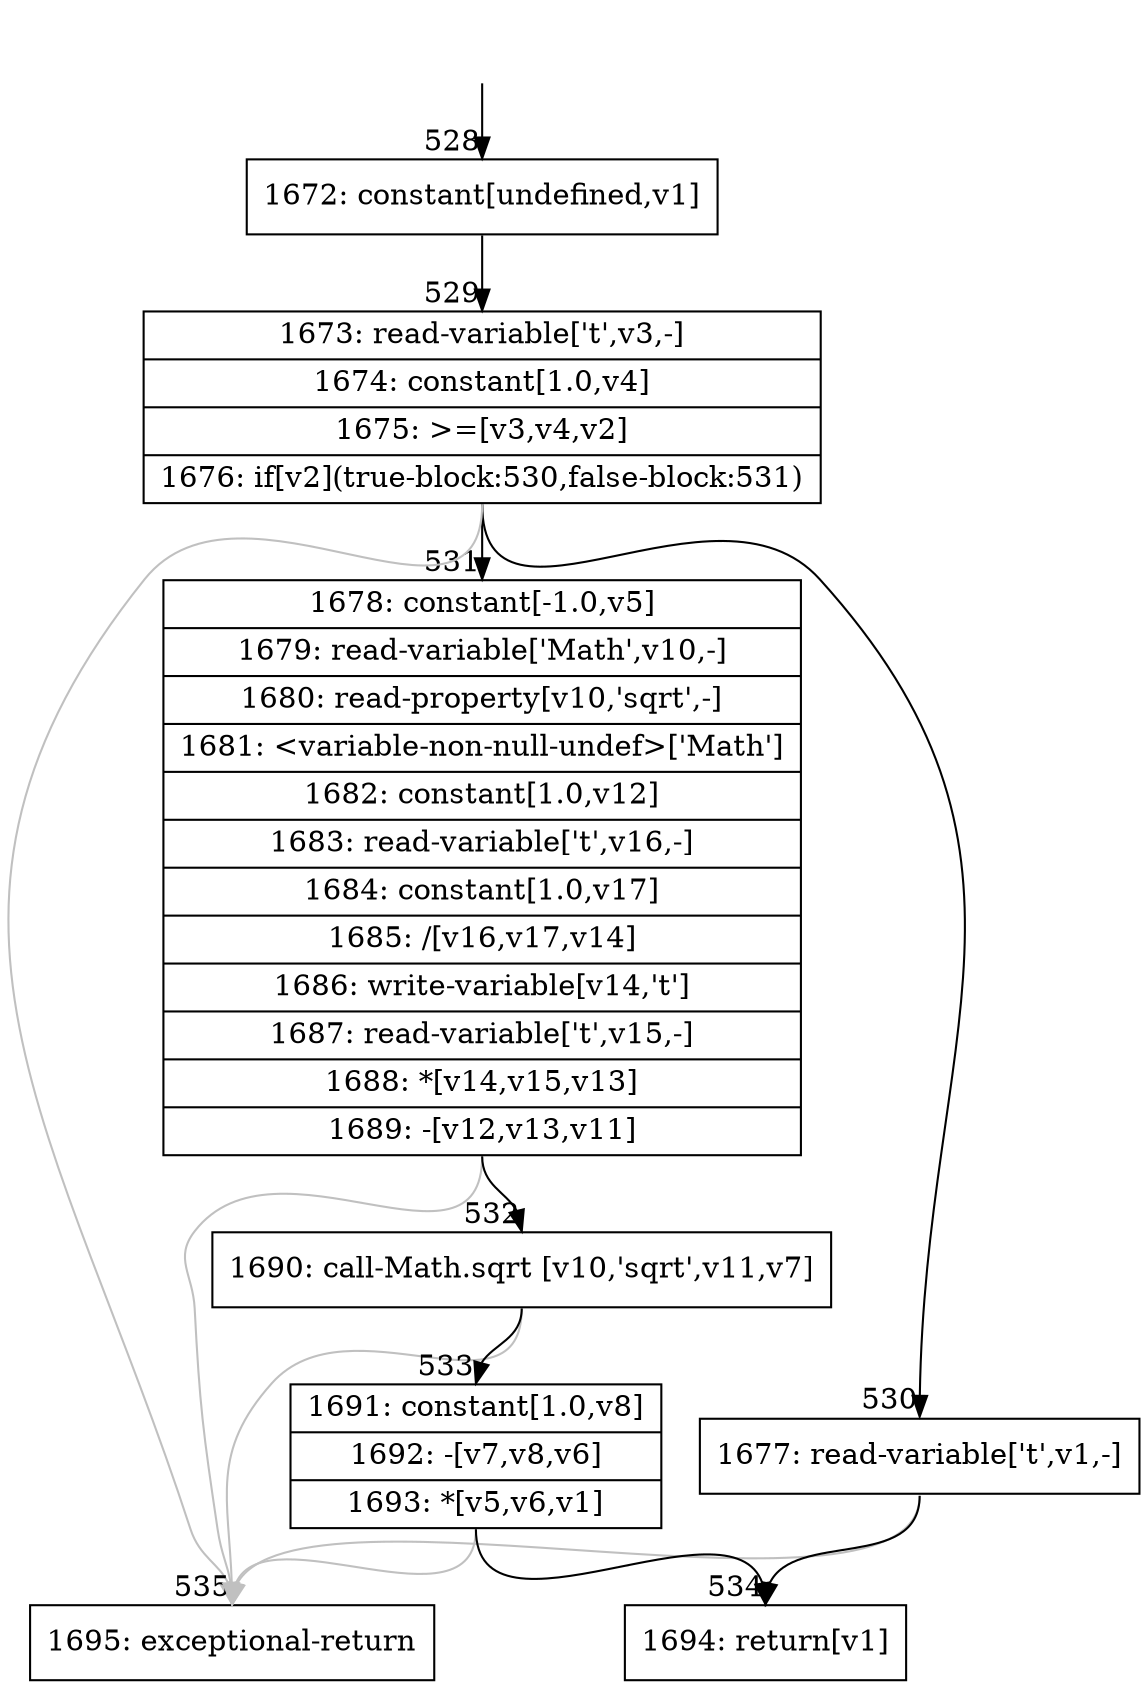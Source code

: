 digraph {
rankdir="TD"
BB_entry59[shape=none,label=""];
BB_entry59 -> BB528 [tailport=s, headport=n, headlabel="    528"]
BB528 [shape=record label="{1672: constant[undefined,v1]}" ] 
BB528 -> BB529 [tailport=s, headport=n, headlabel="      529"]
BB529 [shape=record label="{1673: read-variable['t',v3,-]|1674: constant[1.0,v4]|1675: \>=[v3,v4,v2]|1676: if[v2](true-block:530,false-block:531)}" ] 
BB529 -> BB530 [tailport=s, headport=n, headlabel="      530"]
BB529 -> BB531 [tailport=s, headport=n, headlabel="      531"]
BB529 -> BB535 [tailport=s, headport=n, color=gray, headlabel="      535"]
BB530 [shape=record label="{1677: read-variable['t',v1,-]}" ] 
BB530 -> BB534 [tailport=s, headport=n, headlabel="      534"]
BB530 -> BB535 [tailport=s, headport=n, color=gray]
BB531 [shape=record label="{1678: constant[-1.0,v5]|1679: read-variable['Math',v10,-]|1680: read-property[v10,'sqrt',-]|1681: \<variable-non-null-undef\>['Math']|1682: constant[1.0,v12]|1683: read-variable['t',v16,-]|1684: constant[1.0,v17]|1685: /[v16,v17,v14]|1686: write-variable[v14,'t']|1687: read-variable['t',v15,-]|1688: *[v14,v15,v13]|1689: -[v12,v13,v11]}" ] 
BB531 -> BB532 [tailport=s, headport=n, headlabel="      532"]
BB531 -> BB535 [tailport=s, headport=n, color=gray]
BB532 [shape=record label="{1690: call-Math.sqrt [v10,'sqrt',v11,v7]}" ] 
BB532 -> BB533 [tailport=s, headport=n, headlabel="      533"]
BB532 -> BB535 [tailport=s, headport=n, color=gray]
BB533 [shape=record label="{1691: constant[1.0,v8]|1692: -[v7,v8,v6]|1693: *[v5,v6,v1]}" ] 
BB533 -> BB534 [tailport=s, headport=n]
BB533 -> BB535 [tailport=s, headport=n, color=gray]
BB534 [shape=record label="{1694: return[v1]}" ] 
BB535 [shape=record label="{1695: exceptional-return}" ] 
//#$~ 585
}
